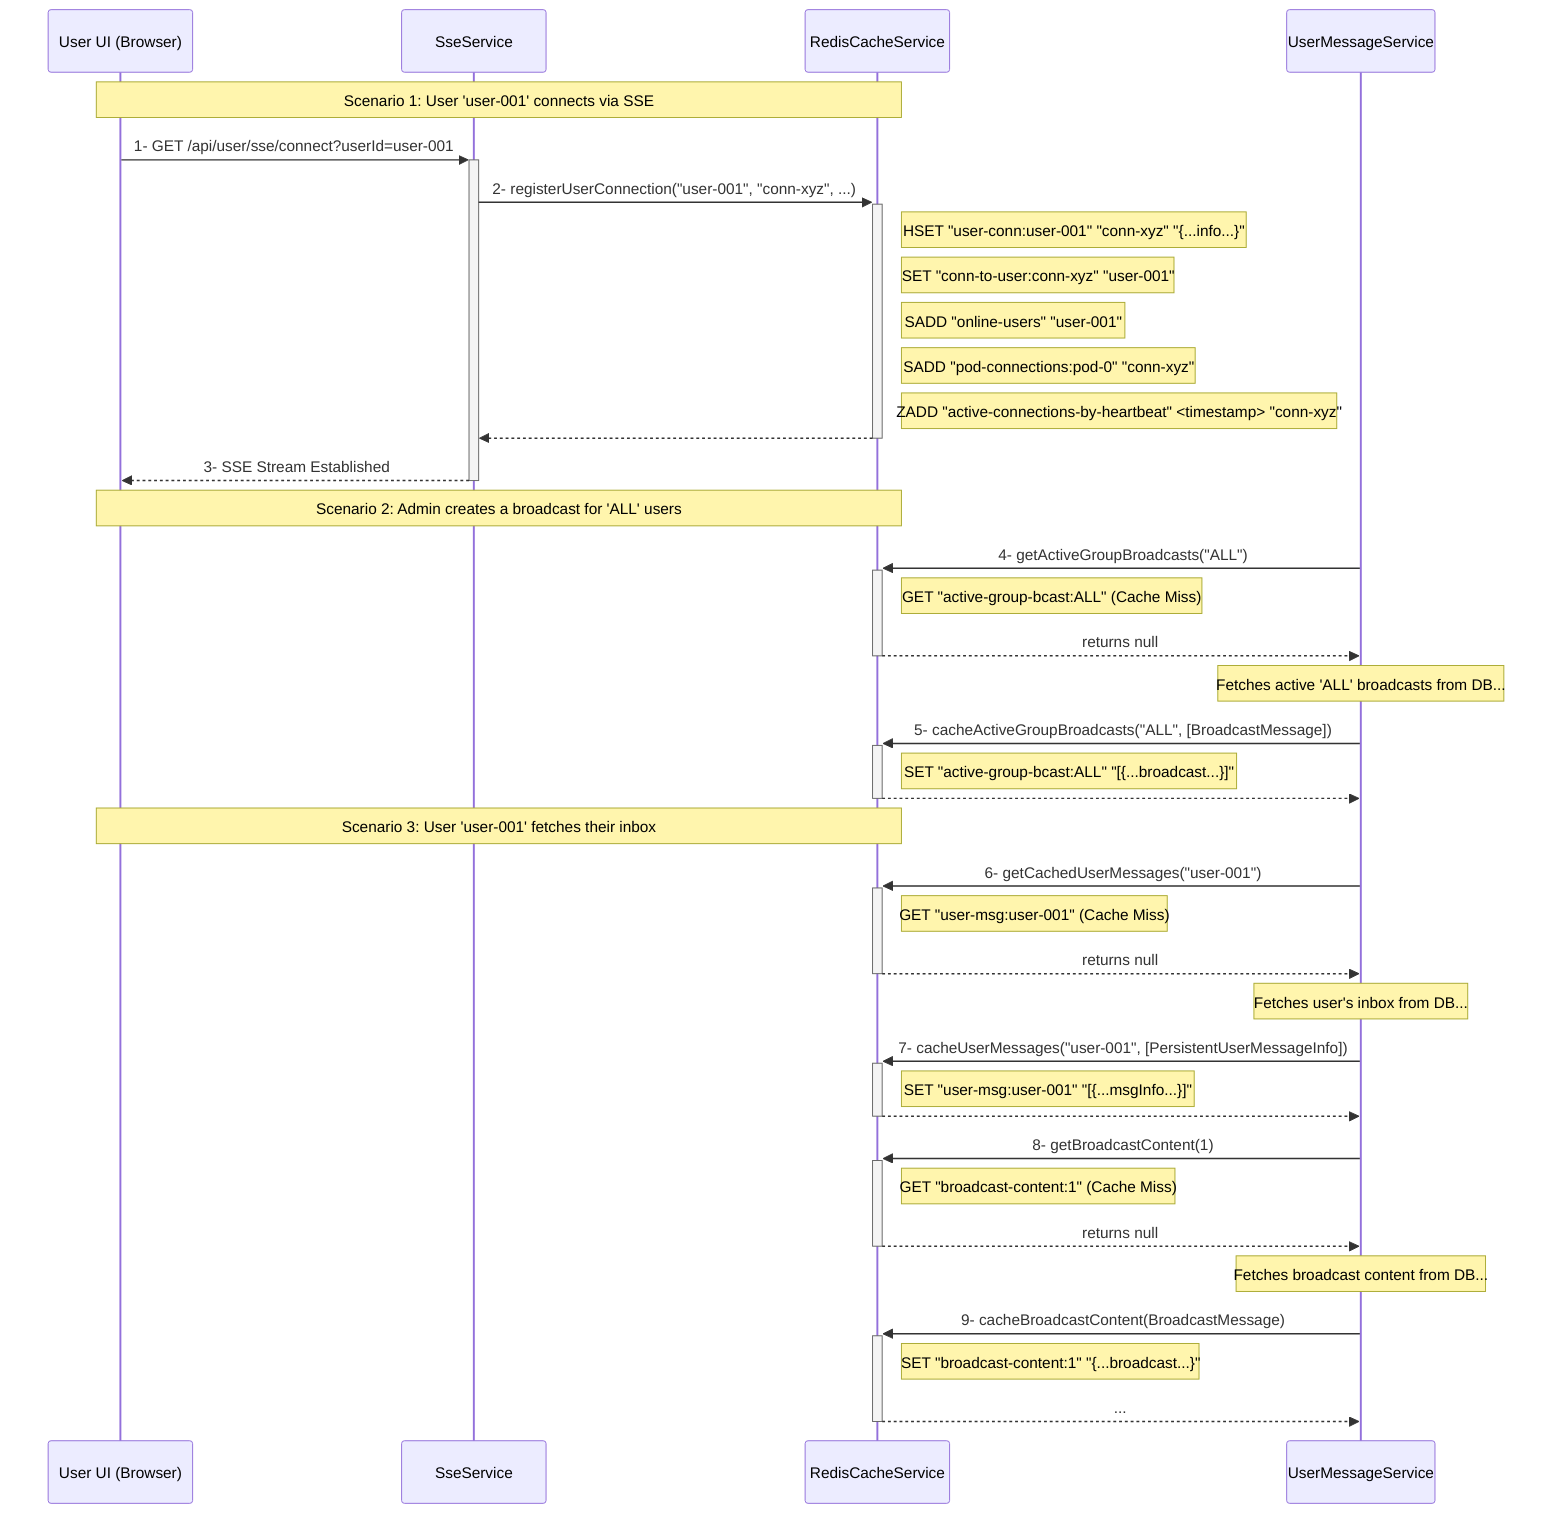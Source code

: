 sequenceDiagram
    participant UserUI as User UI (Browser)
    participant SseSvc as SseService
    participant RedisCache as RedisCacheService
    participant UserMsgSvc as UserMessageService

    %% Part 1: User Connects to the Service
    Note over UserUI, RedisCache: Scenario 1: User 'user-001' connects via SSE

    UserUI->>+SseSvc: 1- GET /api/user/sse/connect?userId=user-001
    SseSvc->>+RedisCache: 2- registerUserConnection("user-001", "conn-xyz", ...)
    
    Note right of RedisCache: HSET "user-conn:user-001" "conn-xyz" "{...info...}"
    Note right of RedisCache: SET "conn-to-user:conn-xyz" "user-001"
    Note right of RedisCache: SADD "online-users" "user-001"
    Note right of RedisCache: SADD "pod-connections:pod-0" "conn-xyz"
    Note right of RedisCache: ZADD "active-connections-by-heartbeat" <timestamp> "conn-xyz"
    
    RedisCache-->>-SseSvc: 
    SseSvc-->>-UserUI: 3- SSE Stream Established

    %% Part 2: Admin Creates a Broadcast
    Note over UserUI, RedisCache: Scenario 2: Admin creates a broadcast for 'ALL' users

    UserMsgSvc->>+RedisCache: 4- getActiveGroupBroadcasts("ALL")
    Note right of RedisCache: GET "active-group-bcast:ALL" (Cache Miss)
    RedisCache-->>-UserMsgSvc: returns null

    Note over UserMsgSvc: Fetches active 'ALL' broadcasts from DB...

    UserMsgSvc->>+RedisCache: 5- cacheActiveGroupBroadcasts("ALL", [BroadcastMessage])
    Note right of RedisCache: SET "active-group-bcast:ALL" "[{...broadcast...}]"
    RedisCache-->>-UserMsgSvc: 

    %% Part 3: User Fetches Inbox
    Note over UserUI, RedisCache: Scenario 3: User 'user-001' fetches their inbox

    UserMsgSvc->>+RedisCache: 6- getCachedUserMessages("user-001")
    Note right of RedisCache: GET "user-msg:user-001" (Cache Miss)
    RedisCache-->>-UserMsgSvc: returns null

    Note over UserMsgSvc: Fetches user's inbox from DB...

    UserMsgSvc->>+RedisCache: 7- cacheUserMessages("user-001", [PersistentUserMessageInfo])
    Note right of RedisCache: SET "user-msg:user-001" "[{...msgInfo...}]"
    RedisCache-->>-UserMsgSvc: 

    UserMsgSvc->>+RedisCache: 8- getBroadcastContent(1)
    Note right of RedisCache: GET "broadcast-content:1" (Cache Miss)
    RedisCache-->>-UserMsgSvc: returns null

    Note over UserMsgSvc: Fetches broadcast content from DB...

    UserMsgSvc->>+RedisCache: 9- cacheBroadcastContent(BroadcastMessage)
    Note right of RedisCache: SET "broadcast-content:1" "{...broadcast...}"
    RedisCache-->>-UserMsgSvc: ...